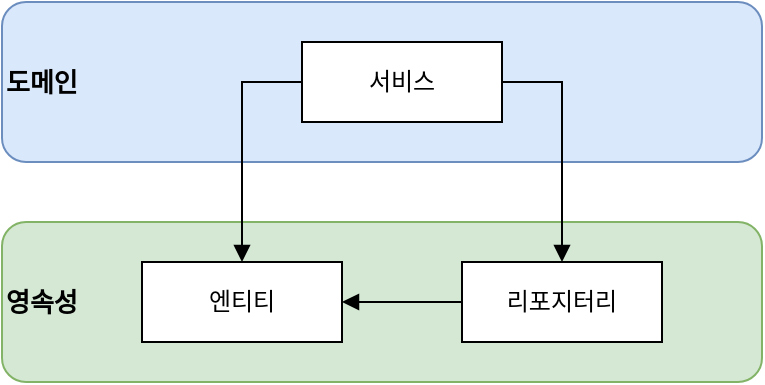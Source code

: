 <mxfile version="24.6.4" type="device">
  <diagram name="페이지-1" id="eKXFkkpF1ipXkyZeAVVP">
    <mxGraphModel dx="979" dy="894" grid="1" gridSize="10" guides="1" tooltips="1" connect="1" arrows="1" fold="1" page="1" pageScale="1" pageWidth="827" pageHeight="1169" math="0" shadow="0">
      <root>
        <mxCell id="0" />
        <mxCell id="1" parent="0" />
        <mxCell id="P1bg4c8OXmAyIZHOdJ3V-5" value="도메인" style="rounded=1;whiteSpace=wrap;html=1;align=left;fontSize=13;fontStyle=1;fillColor=#dae8fc;strokeColor=#6c8ebf;" vertex="1" parent="1">
          <mxGeometry x="120" y="80" width="380" height="80" as="geometry" />
        </mxCell>
        <mxCell id="P1bg4c8OXmAyIZHOdJ3V-4" value="영속성" style="rounded=1;whiteSpace=wrap;html=1;align=left;fontSize=13;fontStyle=1;fillColor=#d5e8d4;strokeColor=#82b366;" vertex="1" parent="1">
          <mxGeometry x="120" y="190" width="380" height="80" as="geometry" />
        </mxCell>
        <mxCell id="P1bg4c8OXmAyIZHOdJ3V-8" style="edgeStyle=orthogonalEdgeStyle;rounded=0;orthogonalLoop=1;jettySize=auto;html=1;entryX=1;entryY=0.5;entryDx=0;entryDy=0;endArrow=block;endFill=1;" edge="1" parent="1" source="P1bg4c8OXmAyIZHOdJ3V-1" target="P1bg4c8OXmAyIZHOdJ3V-2">
          <mxGeometry relative="1" as="geometry" />
        </mxCell>
        <mxCell id="P1bg4c8OXmAyIZHOdJ3V-1" value="리포지터리" style="rounded=0;whiteSpace=wrap;html=1;" vertex="1" parent="1">
          <mxGeometry x="350" y="210" width="100" height="40" as="geometry" />
        </mxCell>
        <mxCell id="P1bg4c8OXmAyIZHOdJ3V-2" value="엔티티" style="rounded=0;whiteSpace=wrap;html=1;" vertex="1" parent="1">
          <mxGeometry x="190" y="210" width="100" height="40" as="geometry" />
        </mxCell>
        <mxCell id="P1bg4c8OXmAyIZHOdJ3V-6" style="edgeStyle=orthogonalEdgeStyle;rounded=0;orthogonalLoop=1;jettySize=auto;html=1;endArrow=block;endFill=1;" edge="1" parent="1" source="P1bg4c8OXmAyIZHOdJ3V-3" target="P1bg4c8OXmAyIZHOdJ3V-2">
          <mxGeometry relative="1" as="geometry">
            <Array as="points">
              <mxPoint x="240" y="120" />
            </Array>
          </mxGeometry>
        </mxCell>
        <mxCell id="P1bg4c8OXmAyIZHOdJ3V-7" style="edgeStyle=orthogonalEdgeStyle;rounded=0;orthogonalLoop=1;jettySize=auto;html=1;entryX=0.5;entryY=0;entryDx=0;entryDy=0;endArrow=block;endFill=1;" edge="1" parent="1" source="P1bg4c8OXmAyIZHOdJ3V-3" target="P1bg4c8OXmAyIZHOdJ3V-1">
          <mxGeometry relative="1" as="geometry">
            <Array as="points">
              <mxPoint x="400" y="120" />
            </Array>
          </mxGeometry>
        </mxCell>
        <mxCell id="P1bg4c8OXmAyIZHOdJ3V-3" value="서비스" style="rounded=0;whiteSpace=wrap;html=1;" vertex="1" parent="1">
          <mxGeometry x="270" y="100" width="100" height="40" as="geometry" />
        </mxCell>
      </root>
    </mxGraphModel>
  </diagram>
</mxfile>
